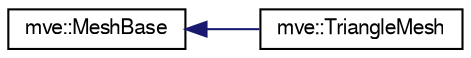 digraph "Graphical Class Hierarchy"
{
  edge [fontname="FreeSans",fontsize="10",labelfontname="FreeSans",labelfontsize="10"];
  node [fontname="FreeSans",fontsize="10",shape=record];
  rankdir="LR";
  Node0 [label="mve::MeshBase",height=0.2,width=0.4,color="black", fillcolor="white", style="filled",URL="$classmve_1_1_mesh_base.html",tooltip="Base class for meshes. "];
  Node0 -> Node1 [dir="back",color="midnightblue",fontsize="10",style="solid",fontname="FreeSans"];
  Node1 [label="mve::TriangleMesh",height=0.2,width=0.4,color="black", fillcolor="white", style="filled",URL="$classmve_1_1_triangle_mesh.html",tooltip="Triangle mesh representation. "];
}
